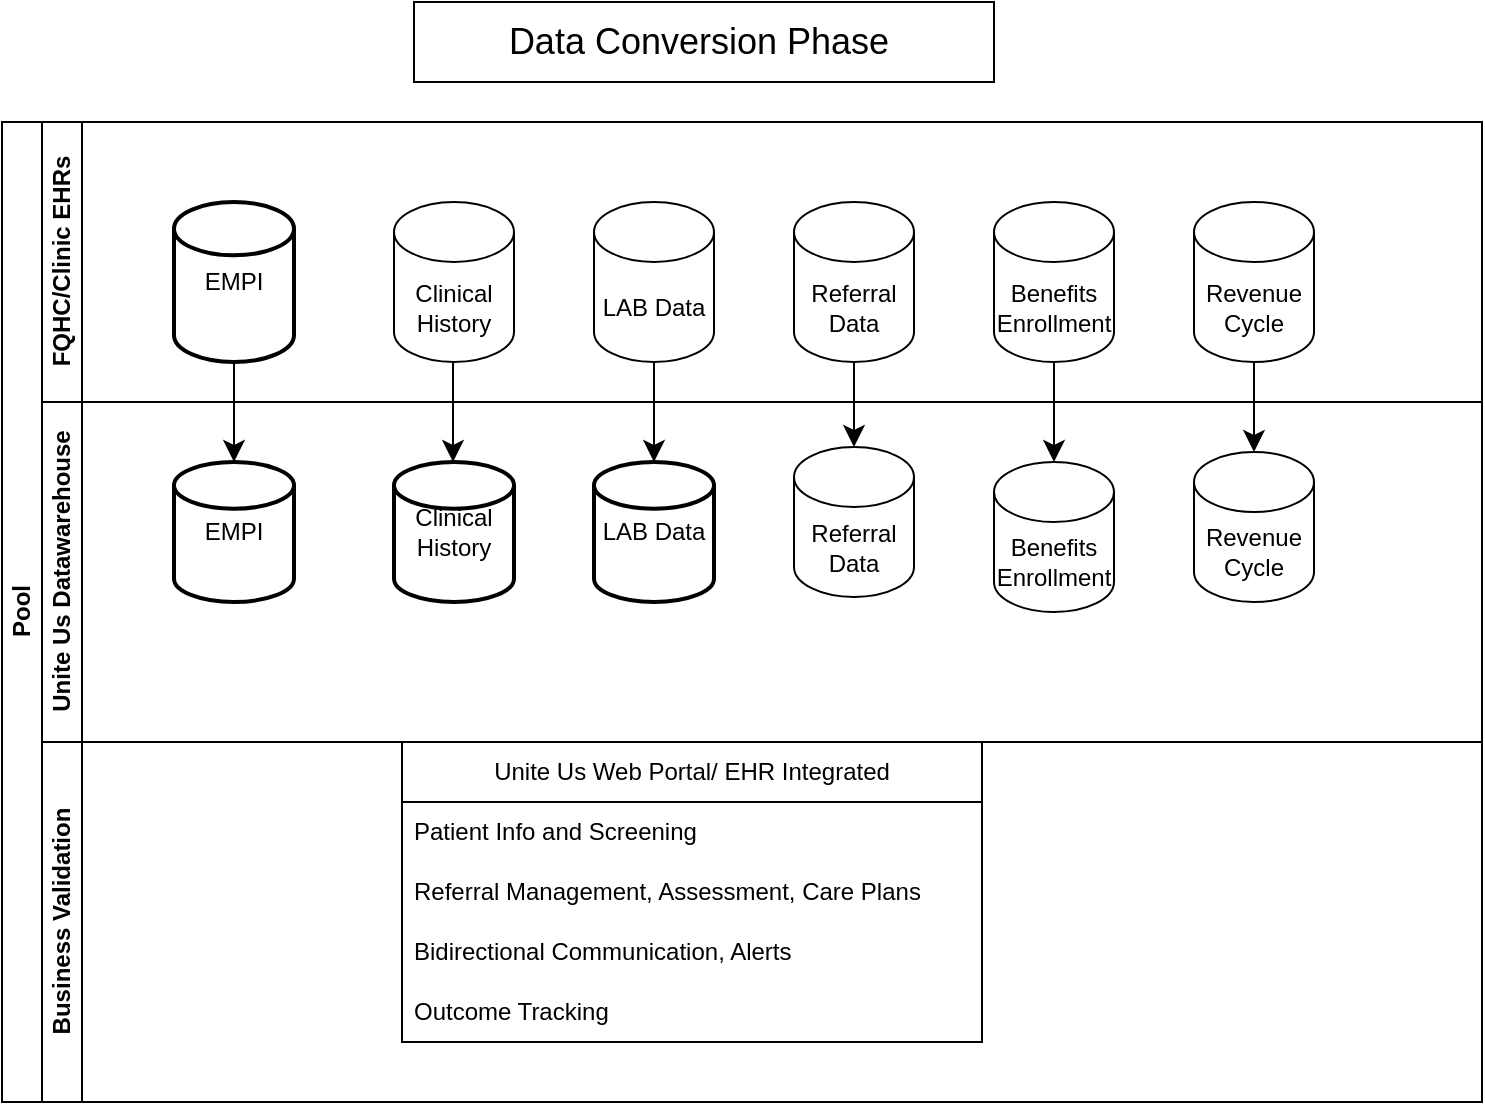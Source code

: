 <mxfile version="24.7.7">
  <diagram id="prtHgNgQTEPvFCAcTncT" name="Page-1">
    <mxGraphModel dx="1050" dy="522" grid="1" gridSize="10" guides="1" tooltips="1" connect="1" arrows="1" fold="1" page="1" pageScale="1" pageWidth="827" pageHeight="1169" math="0" shadow="0">
      <root>
        <mxCell id="0" />
        <mxCell id="1" parent="0" />
        <mxCell id="dNxyNK7c78bLwvsdeMH5-19" value="Pool" style="swimlane;html=1;childLayout=stackLayout;resizeParent=1;resizeParentMax=0;horizontal=0;startSize=20;horizontalStack=0;flipV=1;" parent="1" vertex="1">
          <mxGeometry x="44" y="85" width="740" height="490" as="geometry" />
        </mxCell>
        <mxCell id="dNxyNK7c78bLwvsdeMH5-20" value="FQHC/Clinic EHRs" style="swimlane;html=1;startSize=20;horizontal=0;flipV=1;" parent="dNxyNK7c78bLwvsdeMH5-19" vertex="1">
          <mxGeometry x="20" width="720" height="140" as="geometry" />
        </mxCell>
        <mxCell id="S201DooarEhmQx4RyBzS-5" value="EMPI" style="strokeWidth=2;html=1;shape=mxgraph.flowchart.database;whiteSpace=wrap;" vertex="1" parent="dNxyNK7c78bLwvsdeMH5-20">
          <mxGeometry x="66" y="40" width="60" height="80" as="geometry" />
        </mxCell>
        <mxCell id="S201DooarEhmQx4RyBzS-8" value="Clinical History" style="shape=cylinder3;whiteSpace=wrap;html=1;boundedLbl=1;backgroundOutline=1;size=15;" vertex="1" parent="dNxyNK7c78bLwvsdeMH5-20">
          <mxGeometry x="176" y="40" width="60" height="80" as="geometry" />
        </mxCell>
        <mxCell id="S201DooarEhmQx4RyBzS-9" value="LAB Data" style="shape=cylinder3;whiteSpace=wrap;html=1;boundedLbl=1;backgroundOutline=1;size=15;" vertex="1" parent="dNxyNK7c78bLwvsdeMH5-20">
          <mxGeometry x="276" y="40" width="60" height="80" as="geometry" />
        </mxCell>
        <mxCell id="S201DooarEhmQx4RyBzS-10" value="Referral Data" style="shape=cylinder3;whiteSpace=wrap;html=1;boundedLbl=1;backgroundOutline=1;size=15;" vertex="1" parent="dNxyNK7c78bLwvsdeMH5-20">
          <mxGeometry x="376" y="40" width="60" height="80" as="geometry" />
        </mxCell>
        <mxCell id="S201DooarEhmQx4RyBzS-12" value="Benefits&lt;div&gt;Enrollment&lt;/div&gt;" style="shape=cylinder3;whiteSpace=wrap;html=1;boundedLbl=1;backgroundOutline=1;size=15;" vertex="1" parent="dNxyNK7c78bLwvsdeMH5-20">
          <mxGeometry x="476" y="40" width="60" height="80" as="geometry" />
        </mxCell>
        <mxCell id="S201DooarEhmQx4RyBzS-14" value="Revenue Cycle" style="shape=cylinder3;whiteSpace=wrap;html=1;boundedLbl=1;backgroundOutline=1;size=15;" vertex="1" parent="dNxyNK7c78bLwvsdeMH5-20">
          <mxGeometry x="576" y="40" width="60" height="80" as="geometry" />
        </mxCell>
        <mxCell id="S201DooarEhmQx4RyBzS-20" value="" style="edgeStyle=elbowEdgeStyle;elbow=horizontal;endArrow=classic;html=1;curved=0;rounded=0;endSize=8;startSize=8;entryX=0.5;entryY=0;entryDx=0;entryDy=0;entryPerimeter=0;" edge="1" parent="dNxyNK7c78bLwvsdeMH5-20" source="S201DooarEhmQx4RyBzS-12">
          <mxGeometry width="50" height="50" relative="1" as="geometry">
            <mxPoint x="505.5" y="120" as="sourcePoint" />
            <mxPoint x="505.5" y="170" as="targetPoint" />
            <Array as="points">
              <mxPoint x="506" y="170" />
            </Array>
          </mxGeometry>
        </mxCell>
        <mxCell id="dNxyNK7c78bLwvsdeMH5-21" value="Unite Us Datawarehouse" style="swimlane;html=1;startSize=20;horizontal=0;" parent="dNxyNK7c78bLwvsdeMH5-19" vertex="1">
          <mxGeometry x="20" y="140" width="720" height="170" as="geometry" />
        </mxCell>
        <mxCell id="S201DooarEhmQx4RyBzS-4" value="EMPI" style="strokeWidth=2;html=1;shape=mxgraph.flowchart.database;whiteSpace=wrap;" vertex="1" parent="dNxyNK7c78bLwvsdeMH5-21">
          <mxGeometry x="66" y="30" width="60" height="70" as="geometry" />
        </mxCell>
        <mxCell id="S201DooarEhmQx4RyBzS-3" value="Clinical History" style="strokeWidth=2;html=1;shape=mxgraph.flowchart.database;whiteSpace=wrap;" vertex="1" parent="dNxyNK7c78bLwvsdeMH5-21">
          <mxGeometry x="176" y="30" width="60" height="70" as="geometry" />
        </mxCell>
        <mxCell id="S201DooarEhmQx4RyBzS-2" value="LAB Data" style="strokeWidth=2;html=1;shape=mxgraph.flowchart.database;whiteSpace=wrap;" vertex="1" parent="dNxyNK7c78bLwvsdeMH5-21">
          <mxGeometry x="276" y="30" width="60" height="70" as="geometry" />
        </mxCell>
        <mxCell id="S201DooarEhmQx4RyBzS-11" value="Referral Data" style="shape=cylinder3;whiteSpace=wrap;html=1;boundedLbl=1;backgroundOutline=1;size=15;" vertex="1" parent="dNxyNK7c78bLwvsdeMH5-21">
          <mxGeometry x="376" y="22.5" width="60" height="75" as="geometry" />
        </mxCell>
        <mxCell id="S201DooarEhmQx4RyBzS-13" value="Benefits&lt;div&gt;Enrollment&lt;/div&gt;" style="shape=cylinder3;whiteSpace=wrap;html=1;boundedLbl=1;backgroundOutline=1;size=15;" vertex="1" parent="dNxyNK7c78bLwvsdeMH5-21">
          <mxGeometry x="476" y="30" width="60" height="75" as="geometry" />
        </mxCell>
        <mxCell id="S201DooarEhmQx4RyBzS-15" value="Revenue Cycle" style="shape=cylinder3;whiteSpace=wrap;html=1;boundedLbl=1;backgroundOutline=1;size=15;" vertex="1" parent="dNxyNK7c78bLwvsdeMH5-21">
          <mxGeometry x="576" y="25" width="60" height="75" as="geometry" />
        </mxCell>
        <mxCell id="dNxyNK7c78bLwvsdeMH5-22" value="Business Validation" style="swimlane;html=1;startSize=20;horizontal=0;" parent="dNxyNK7c78bLwvsdeMH5-19" vertex="1">
          <mxGeometry x="20" y="310" width="720" height="180" as="geometry" />
        </mxCell>
        <mxCell id="S201DooarEhmQx4RyBzS-24" value="Unite Us Web Portal/ EHR Integrated" style="swimlane;fontStyle=0;childLayout=stackLayout;horizontal=1;startSize=30;horizontalStack=0;resizeParent=1;resizeParentMax=0;resizeLast=0;collapsible=1;marginBottom=0;whiteSpace=wrap;html=1;" vertex="1" parent="dNxyNK7c78bLwvsdeMH5-22">
          <mxGeometry x="180" width="290" height="150" as="geometry" />
        </mxCell>
        <mxCell id="S201DooarEhmQx4RyBzS-25" value="Patient Info and Screening" style="text;strokeColor=none;fillColor=none;align=left;verticalAlign=middle;spacingLeft=4;spacingRight=4;overflow=hidden;points=[[0,0.5],[1,0.5]];portConstraint=eastwest;rotatable=0;whiteSpace=wrap;html=1;" vertex="1" parent="S201DooarEhmQx4RyBzS-24">
          <mxGeometry y="30" width="290" height="30" as="geometry" />
        </mxCell>
        <mxCell id="S201DooarEhmQx4RyBzS-26" value="Referral Management, Assessment, Care Plans" style="text;strokeColor=none;fillColor=none;align=left;verticalAlign=middle;spacingLeft=4;spacingRight=4;overflow=hidden;points=[[0,0.5],[1,0.5]];portConstraint=eastwest;rotatable=0;whiteSpace=wrap;html=1;" vertex="1" parent="S201DooarEhmQx4RyBzS-24">
          <mxGeometry y="60" width="290" height="30" as="geometry" />
        </mxCell>
        <mxCell id="S201DooarEhmQx4RyBzS-27" value="Bidirectional Communication, Alerts" style="text;strokeColor=none;fillColor=none;align=left;verticalAlign=middle;spacingLeft=4;spacingRight=4;overflow=hidden;points=[[0,0.5],[1,0.5]];portConstraint=eastwest;rotatable=0;whiteSpace=wrap;html=1;" vertex="1" parent="S201DooarEhmQx4RyBzS-24">
          <mxGeometry y="90" width="290" height="30" as="geometry" />
        </mxCell>
        <mxCell id="S201DooarEhmQx4RyBzS-29" value="Outcome Tracking" style="text;strokeColor=none;fillColor=none;align=left;verticalAlign=middle;spacingLeft=4;spacingRight=4;overflow=hidden;points=[[0,0.5],[1,0.5]];portConstraint=eastwest;rotatable=0;whiteSpace=wrap;html=1;" vertex="1" parent="S201DooarEhmQx4RyBzS-24">
          <mxGeometry y="120" width="290" height="30" as="geometry" />
        </mxCell>
        <mxCell id="S201DooarEhmQx4RyBzS-16" value="" style="edgeStyle=elbowEdgeStyle;elbow=horizontal;endArrow=classic;html=1;curved=0;rounded=0;endSize=8;startSize=8;entryX=0.5;entryY=0;entryDx=0;entryDy=0;entryPerimeter=0;exitX=0.5;exitY=1;exitDx=0;exitDy=0;exitPerimeter=0;" edge="1" parent="dNxyNK7c78bLwvsdeMH5-19" source="S201DooarEhmQx4RyBzS-5" target="S201DooarEhmQx4RyBzS-4">
          <mxGeometry width="50" height="50" relative="1" as="geometry">
            <mxPoint x="106" y="120" as="sourcePoint" />
            <mxPoint x="156" y="70" as="targetPoint" />
          </mxGeometry>
        </mxCell>
        <mxCell id="S201DooarEhmQx4RyBzS-17" value="" style="edgeStyle=elbowEdgeStyle;elbow=horizontal;endArrow=classic;html=1;curved=0;rounded=0;endSize=8;startSize=8;entryX=0.492;entryY=0;entryDx=0;entryDy=0;entryPerimeter=0;" edge="1" parent="dNxyNK7c78bLwvsdeMH5-19" source="S201DooarEhmQx4RyBzS-8" target="S201DooarEhmQx4RyBzS-3">
          <mxGeometry width="50" height="50" relative="1" as="geometry">
            <mxPoint x="225.5" y="120" as="sourcePoint" />
            <mxPoint x="225.5" y="170" as="targetPoint" />
          </mxGeometry>
        </mxCell>
        <mxCell id="S201DooarEhmQx4RyBzS-18" value="" style="edgeStyle=elbowEdgeStyle;elbow=horizontal;endArrow=classic;html=1;curved=0;rounded=0;endSize=8;startSize=8;" edge="1" parent="dNxyNK7c78bLwvsdeMH5-19" source="S201DooarEhmQx4RyBzS-9" target="S201DooarEhmQx4RyBzS-2">
          <mxGeometry width="50" height="50" relative="1" as="geometry">
            <mxPoint x="325.5" y="120" as="sourcePoint" />
            <mxPoint x="325.5" y="170" as="targetPoint" />
          </mxGeometry>
        </mxCell>
        <mxCell id="S201DooarEhmQx4RyBzS-19" value="" style="edgeStyle=elbowEdgeStyle;elbow=horizontal;endArrow=classic;html=1;curved=0;rounded=0;endSize=8;startSize=8;entryX=0.5;entryY=0;entryDx=0;entryDy=0;entryPerimeter=0;" edge="1" parent="dNxyNK7c78bLwvsdeMH5-19" source="S201DooarEhmQx4RyBzS-10" target="S201DooarEhmQx4RyBzS-11">
          <mxGeometry width="50" height="50" relative="1" as="geometry">
            <mxPoint x="425.5" y="120" as="sourcePoint" />
            <mxPoint x="425.5" y="170" as="targetPoint" />
          </mxGeometry>
        </mxCell>
        <mxCell id="S201DooarEhmQx4RyBzS-23" value="" style="edgeStyle=elbowEdgeStyle;elbow=horizontal;endArrow=classic;html=1;curved=0;rounded=0;endSize=8;startSize=8;" edge="1" parent="dNxyNK7c78bLwvsdeMH5-19" source="S201DooarEhmQx4RyBzS-14" target="S201DooarEhmQx4RyBzS-15">
          <mxGeometry width="50" height="50" relative="1" as="geometry">
            <mxPoint x="625.5" y="120" as="sourcePoint" />
            <mxPoint x="625.5" y="170" as="targetPoint" />
          </mxGeometry>
        </mxCell>
        <mxCell id="S201DooarEhmQx4RyBzS-7" value="Data Conversion Phase&amp;nbsp;" style="rounded=0;whiteSpace=wrap;html=1;fontSize=18;" vertex="1" parent="1">
          <mxGeometry x="250" y="25" width="290" height="40" as="geometry" />
        </mxCell>
      </root>
    </mxGraphModel>
  </diagram>
</mxfile>
